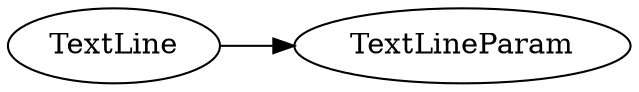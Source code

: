 
    digraph "graph11"
    {
        rankdir = "LR";
        size = "8,20";
        ratio = compress;
    "TextLine"->"TextLineParam";

    }
    